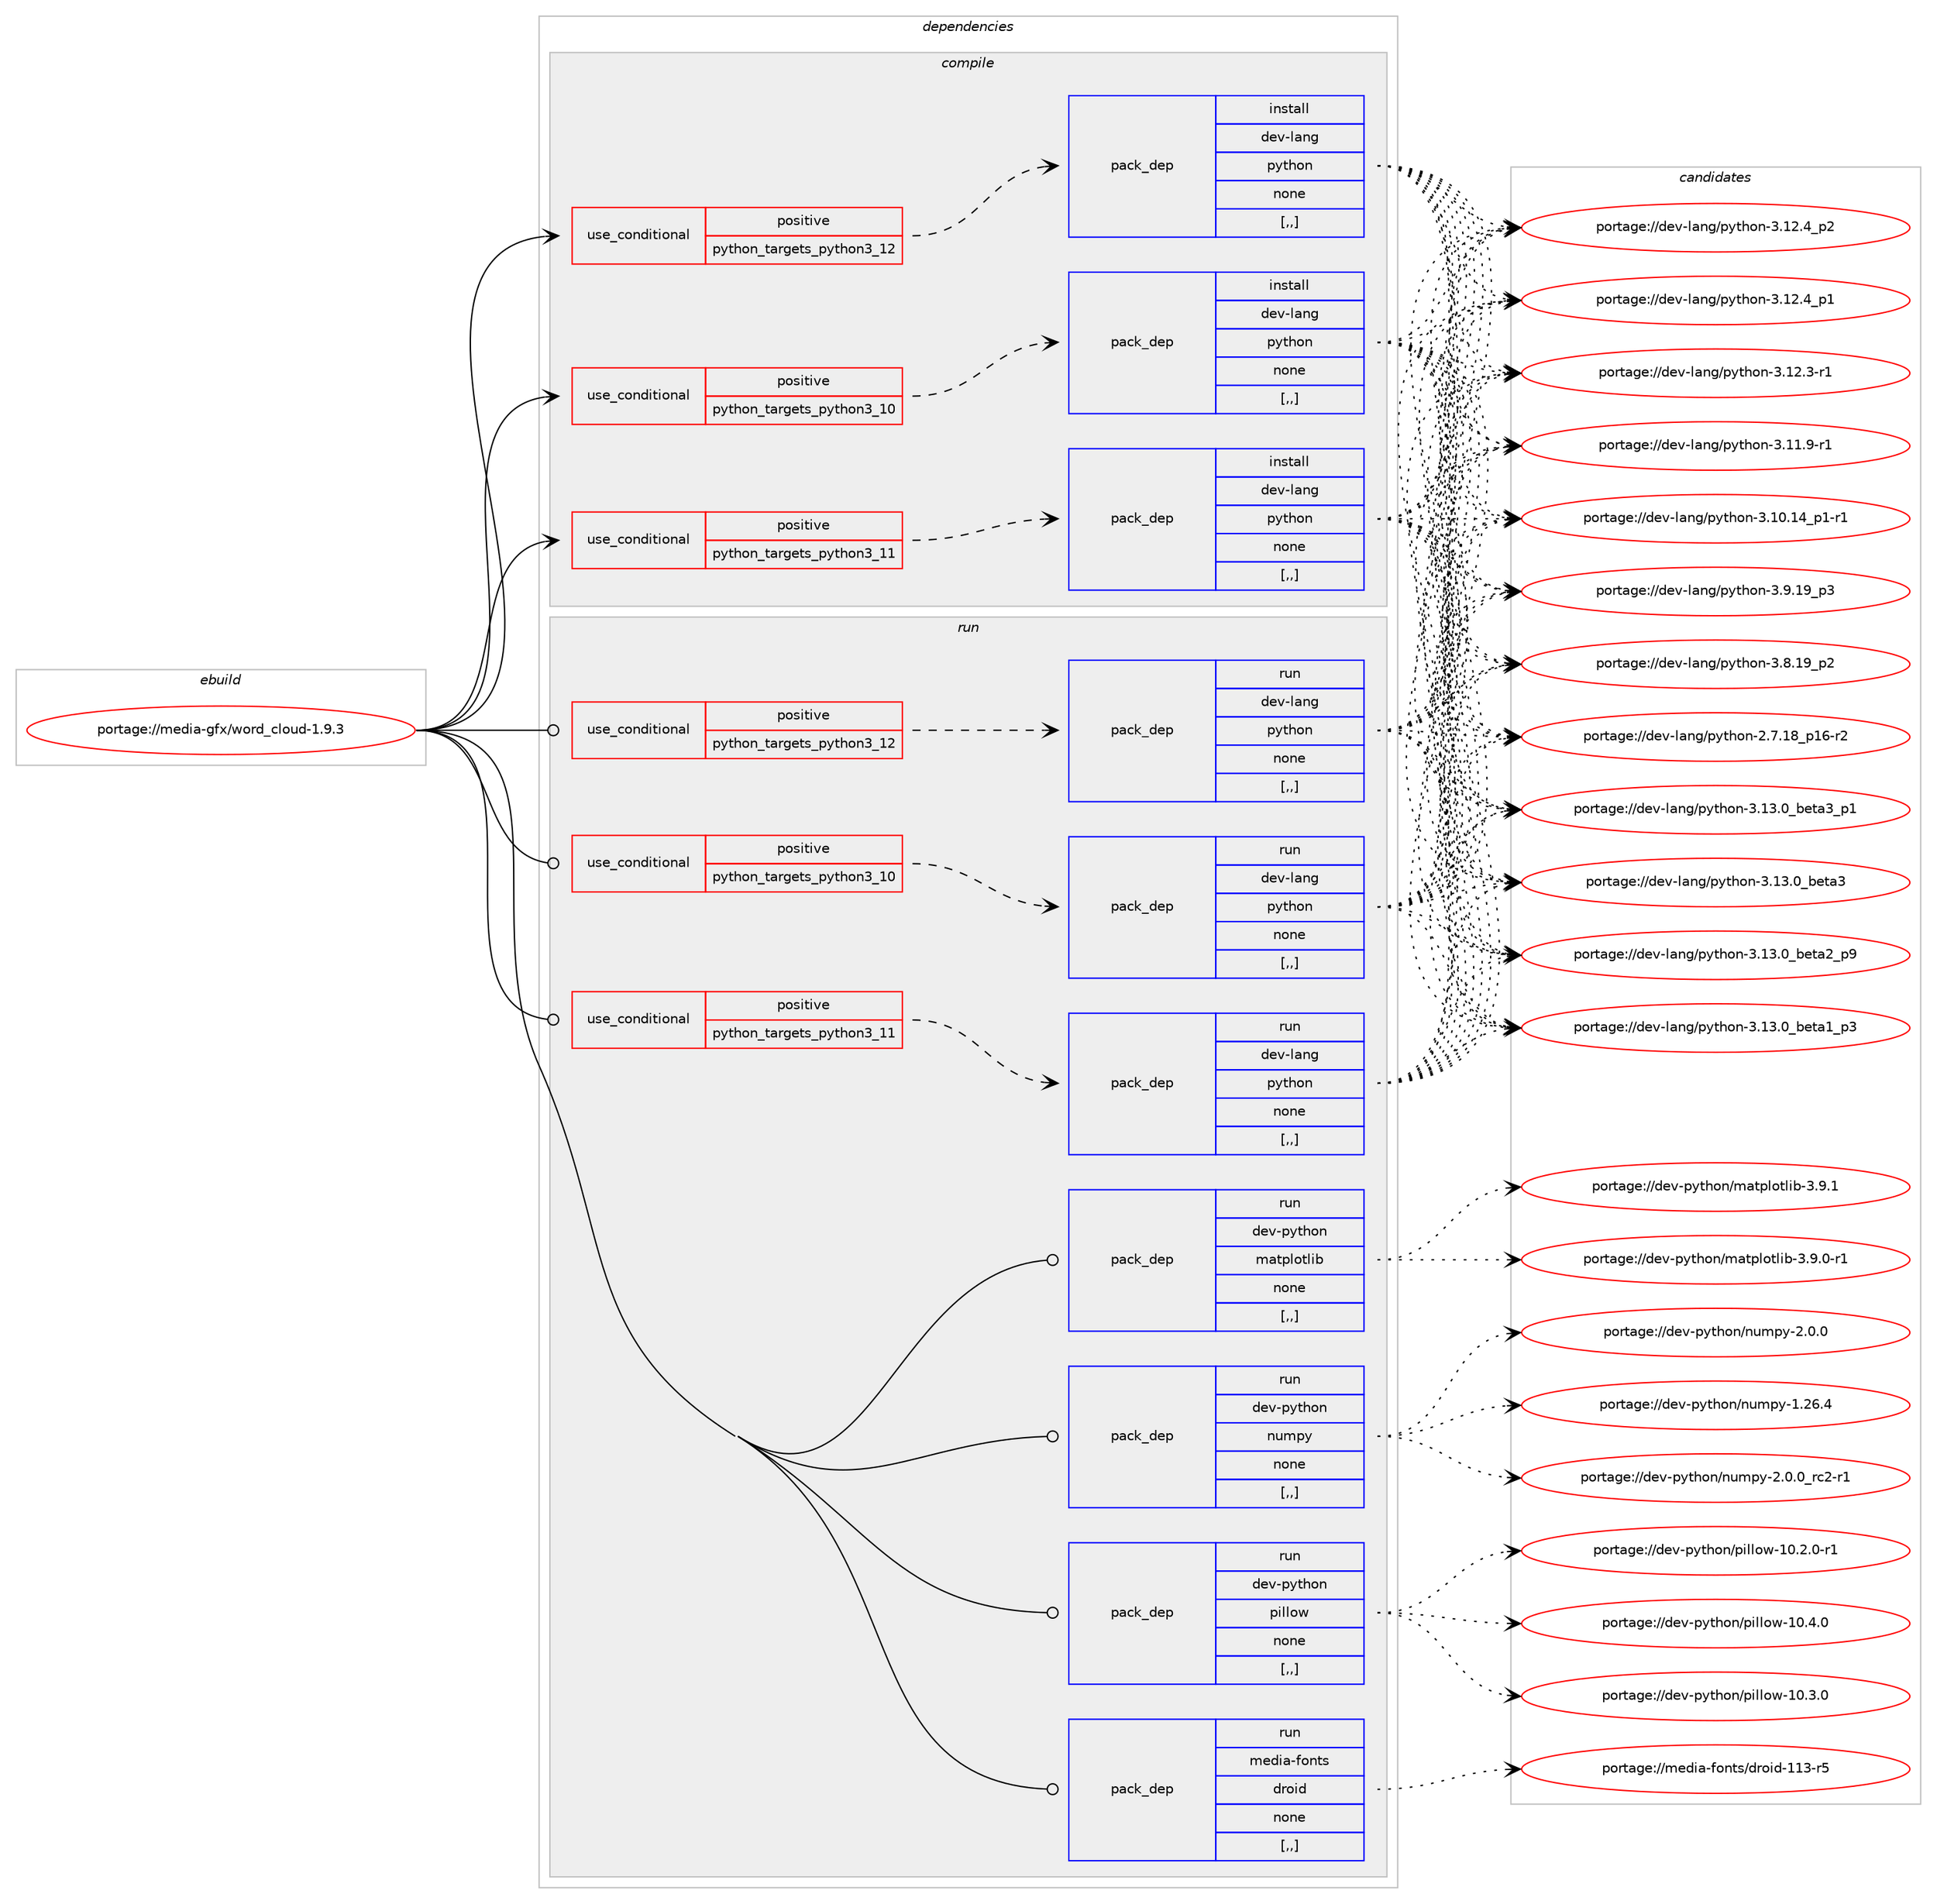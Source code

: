 digraph prolog {

# *************
# Graph options
# *************

newrank=true;
concentrate=true;
compound=true;
graph [rankdir=LR,fontname=Helvetica,fontsize=10,ranksep=1.5];#, ranksep=2.5, nodesep=0.2];
edge  [arrowhead=vee];
node  [fontname=Helvetica,fontsize=10];

# **********
# The ebuild
# **********

subgraph cluster_leftcol {
color=gray;
label=<<i>ebuild</i>>;
id [label="portage://media-gfx/word_cloud-1.9.3", color=red, width=4, href="../media-gfx/word_cloud-1.9.3.svg"];
}

# ****************
# The dependencies
# ****************

subgraph cluster_midcol {
color=gray;
label=<<i>dependencies</i>>;
subgraph cluster_compile {
fillcolor="#eeeeee";
style=filled;
label=<<i>compile</i>>;
subgraph cond73950 {
dependency294392 [label=<<TABLE BORDER="0" CELLBORDER="1" CELLSPACING="0" CELLPADDING="4"><TR><TD ROWSPAN="3" CELLPADDING="10">use_conditional</TD></TR><TR><TD>positive</TD></TR><TR><TD>python_targets_python3_10</TD></TR></TABLE>>, shape=none, color=red];
subgraph pack218063 {
dependency294393 [label=<<TABLE BORDER="0" CELLBORDER="1" CELLSPACING="0" CELLPADDING="4" WIDTH="220"><TR><TD ROWSPAN="6" CELLPADDING="30">pack_dep</TD></TR><TR><TD WIDTH="110">install</TD></TR><TR><TD>dev-lang</TD></TR><TR><TD>python</TD></TR><TR><TD>none</TD></TR><TR><TD>[,,]</TD></TR></TABLE>>, shape=none, color=blue];
}
dependency294392:e -> dependency294393:w [weight=20,style="dashed",arrowhead="vee"];
}
id:e -> dependency294392:w [weight=20,style="solid",arrowhead="vee"];
subgraph cond73951 {
dependency294394 [label=<<TABLE BORDER="0" CELLBORDER="1" CELLSPACING="0" CELLPADDING="4"><TR><TD ROWSPAN="3" CELLPADDING="10">use_conditional</TD></TR><TR><TD>positive</TD></TR><TR><TD>python_targets_python3_11</TD></TR></TABLE>>, shape=none, color=red];
subgraph pack218064 {
dependency294395 [label=<<TABLE BORDER="0" CELLBORDER="1" CELLSPACING="0" CELLPADDING="4" WIDTH="220"><TR><TD ROWSPAN="6" CELLPADDING="30">pack_dep</TD></TR><TR><TD WIDTH="110">install</TD></TR><TR><TD>dev-lang</TD></TR><TR><TD>python</TD></TR><TR><TD>none</TD></TR><TR><TD>[,,]</TD></TR></TABLE>>, shape=none, color=blue];
}
dependency294394:e -> dependency294395:w [weight=20,style="dashed",arrowhead="vee"];
}
id:e -> dependency294394:w [weight=20,style="solid",arrowhead="vee"];
subgraph cond73952 {
dependency294396 [label=<<TABLE BORDER="0" CELLBORDER="1" CELLSPACING="0" CELLPADDING="4"><TR><TD ROWSPAN="3" CELLPADDING="10">use_conditional</TD></TR><TR><TD>positive</TD></TR><TR><TD>python_targets_python3_12</TD></TR></TABLE>>, shape=none, color=red];
subgraph pack218065 {
dependency294397 [label=<<TABLE BORDER="0" CELLBORDER="1" CELLSPACING="0" CELLPADDING="4" WIDTH="220"><TR><TD ROWSPAN="6" CELLPADDING="30">pack_dep</TD></TR><TR><TD WIDTH="110">install</TD></TR><TR><TD>dev-lang</TD></TR><TR><TD>python</TD></TR><TR><TD>none</TD></TR><TR><TD>[,,]</TD></TR></TABLE>>, shape=none, color=blue];
}
dependency294396:e -> dependency294397:w [weight=20,style="dashed",arrowhead="vee"];
}
id:e -> dependency294396:w [weight=20,style="solid",arrowhead="vee"];
}
subgraph cluster_compileandrun {
fillcolor="#eeeeee";
style=filled;
label=<<i>compile and run</i>>;
}
subgraph cluster_run {
fillcolor="#eeeeee";
style=filled;
label=<<i>run</i>>;
subgraph cond73953 {
dependency294398 [label=<<TABLE BORDER="0" CELLBORDER="1" CELLSPACING="0" CELLPADDING="4"><TR><TD ROWSPAN="3" CELLPADDING="10">use_conditional</TD></TR><TR><TD>positive</TD></TR><TR><TD>python_targets_python3_10</TD></TR></TABLE>>, shape=none, color=red];
subgraph pack218066 {
dependency294399 [label=<<TABLE BORDER="0" CELLBORDER="1" CELLSPACING="0" CELLPADDING="4" WIDTH="220"><TR><TD ROWSPAN="6" CELLPADDING="30">pack_dep</TD></TR><TR><TD WIDTH="110">run</TD></TR><TR><TD>dev-lang</TD></TR><TR><TD>python</TD></TR><TR><TD>none</TD></TR><TR><TD>[,,]</TD></TR></TABLE>>, shape=none, color=blue];
}
dependency294398:e -> dependency294399:w [weight=20,style="dashed",arrowhead="vee"];
}
id:e -> dependency294398:w [weight=20,style="solid",arrowhead="odot"];
subgraph cond73954 {
dependency294400 [label=<<TABLE BORDER="0" CELLBORDER="1" CELLSPACING="0" CELLPADDING="4"><TR><TD ROWSPAN="3" CELLPADDING="10">use_conditional</TD></TR><TR><TD>positive</TD></TR><TR><TD>python_targets_python3_11</TD></TR></TABLE>>, shape=none, color=red];
subgraph pack218067 {
dependency294401 [label=<<TABLE BORDER="0" CELLBORDER="1" CELLSPACING="0" CELLPADDING="4" WIDTH="220"><TR><TD ROWSPAN="6" CELLPADDING="30">pack_dep</TD></TR><TR><TD WIDTH="110">run</TD></TR><TR><TD>dev-lang</TD></TR><TR><TD>python</TD></TR><TR><TD>none</TD></TR><TR><TD>[,,]</TD></TR></TABLE>>, shape=none, color=blue];
}
dependency294400:e -> dependency294401:w [weight=20,style="dashed",arrowhead="vee"];
}
id:e -> dependency294400:w [weight=20,style="solid",arrowhead="odot"];
subgraph cond73955 {
dependency294402 [label=<<TABLE BORDER="0" CELLBORDER="1" CELLSPACING="0" CELLPADDING="4"><TR><TD ROWSPAN="3" CELLPADDING="10">use_conditional</TD></TR><TR><TD>positive</TD></TR><TR><TD>python_targets_python3_12</TD></TR></TABLE>>, shape=none, color=red];
subgraph pack218068 {
dependency294403 [label=<<TABLE BORDER="0" CELLBORDER="1" CELLSPACING="0" CELLPADDING="4" WIDTH="220"><TR><TD ROWSPAN="6" CELLPADDING="30">pack_dep</TD></TR><TR><TD WIDTH="110">run</TD></TR><TR><TD>dev-lang</TD></TR><TR><TD>python</TD></TR><TR><TD>none</TD></TR><TR><TD>[,,]</TD></TR></TABLE>>, shape=none, color=blue];
}
dependency294402:e -> dependency294403:w [weight=20,style="dashed",arrowhead="vee"];
}
id:e -> dependency294402:w [weight=20,style="solid",arrowhead="odot"];
subgraph pack218069 {
dependency294404 [label=<<TABLE BORDER="0" CELLBORDER="1" CELLSPACING="0" CELLPADDING="4" WIDTH="220"><TR><TD ROWSPAN="6" CELLPADDING="30">pack_dep</TD></TR><TR><TD WIDTH="110">run</TD></TR><TR><TD>dev-python</TD></TR><TR><TD>matplotlib</TD></TR><TR><TD>none</TD></TR><TR><TD>[,,]</TD></TR></TABLE>>, shape=none, color=blue];
}
id:e -> dependency294404:w [weight=20,style="solid",arrowhead="odot"];
subgraph pack218070 {
dependency294405 [label=<<TABLE BORDER="0" CELLBORDER="1" CELLSPACING="0" CELLPADDING="4" WIDTH="220"><TR><TD ROWSPAN="6" CELLPADDING="30">pack_dep</TD></TR><TR><TD WIDTH="110">run</TD></TR><TR><TD>dev-python</TD></TR><TR><TD>numpy</TD></TR><TR><TD>none</TD></TR><TR><TD>[,,]</TD></TR></TABLE>>, shape=none, color=blue];
}
id:e -> dependency294405:w [weight=20,style="solid",arrowhead="odot"];
subgraph pack218071 {
dependency294406 [label=<<TABLE BORDER="0" CELLBORDER="1" CELLSPACING="0" CELLPADDING="4" WIDTH="220"><TR><TD ROWSPAN="6" CELLPADDING="30">pack_dep</TD></TR><TR><TD WIDTH="110">run</TD></TR><TR><TD>dev-python</TD></TR><TR><TD>pillow</TD></TR><TR><TD>none</TD></TR><TR><TD>[,,]</TD></TR></TABLE>>, shape=none, color=blue];
}
id:e -> dependency294406:w [weight=20,style="solid",arrowhead="odot"];
subgraph pack218072 {
dependency294407 [label=<<TABLE BORDER="0" CELLBORDER="1" CELLSPACING="0" CELLPADDING="4" WIDTH="220"><TR><TD ROWSPAN="6" CELLPADDING="30">pack_dep</TD></TR><TR><TD WIDTH="110">run</TD></TR><TR><TD>media-fonts</TD></TR><TR><TD>droid</TD></TR><TR><TD>none</TD></TR><TR><TD>[,,]</TD></TR></TABLE>>, shape=none, color=blue];
}
id:e -> dependency294407:w [weight=20,style="solid",arrowhead="odot"];
}
}

# **************
# The candidates
# **************

subgraph cluster_choices {
rank=same;
color=gray;
label=<<i>candidates</i>>;

subgraph choice218063 {
color=black;
nodesep=1;
choice10010111845108971101034711212111610411111045514649514648959810111697519511249 [label="portage://dev-lang/python-3.13.0_beta3_p1", color=red, width=4,href="../dev-lang/python-3.13.0_beta3_p1.svg"];
choice1001011184510897110103471121211161041111104551464951464895981011169751 [label="portage://dev-lang/python-3.13.0_beta3", color=red, width=4,href="../dev-lang/python-3.13.0_beta3.svg"];
choice10010111845108971101034711212111610411111045514649514648959810111697509511257 [label="portage://dev-lang/python-3.13.0_beta2_p9", color=red, width=4,href="../dev-lang/python-3.13.0_beta2_p9.svg"];
choice10010111845108971101034711212111610411111045514649514648959810111697499511251 [label="portage://dev-lang/python-3.13.0_beta1_p3", color=red, width=4,href="../dev-lang/python-3.13.0_beta1_p3.svg"];
choice100101118451089711010347112121116104111110455146495046529511250 [label="portage://dev-lang/python-3.12.4_p2", color=red, width=4,href="../dev-lang/python-3.12.4_p2.svg"];
choice100101118451089711010347112121116104111110455146495046529511249 [label="portage://dev-lang/python-3.12.4_p1", color=red, width=4,href="../dev-lang/python-3.12.4_p1.svg"];
choice100101118451089711010347112121116104111110455146495046514511449 [label="portage://dev-lang/python-3.12.3-r1", color=red, width=4,href="../dev-lang/python-3.12.3-r1.svg"];
choice100101118451089711010347112121116104111110455146494946574511449 [label="portage://dev-lang/python-3.11.9-r1", color=red, width=4,href="../dev-lang/python-3.11.9-r1.svg"];
choice100101118451089711010347112121116104111110455146494846495295112494511449 [label="portage://dev-lang/python-3.10.14_p1-r1", color=red, width=4,href="../dev-lang/python-3.10.14_p1-r1.svg"];
choice100101118451089711010347112121116104111110455146574649579511251 [label="portage://dev-lang/python-3.9.19_p3", color=red, width=4,href="../dev-lang/python-3.9.19_p3.svg"];
choice100101118451089711010347112121116104111110455146564649579511250 [label="portage://dev-lang/python-3.8.19_p2", color=red, width=4,href="../dev-lang/python-3.8.19_p2.svg"];
choice100101118451089711010347112121116104111110455046554649569511249544511450 [label="portage://dev-lang/python-2.7.18_p16-r2", color=red, width=4,href="../dev-lang/python-2.7.18_p16-r2.svg"];
dependency294393:e -> choice10010111845108971101034711212111610411111045514649514648959810111697519511249:w [style=dotted,weight="100"];
dependency294393:e -> choice1001011184510897110103471121211161041111104551464951464895981011169751:w [style=dotted,weight="100"];
dependency294393:e -> choice10010111845108971101034711212111610411111045514649514648959810111697509511257:w [style=dotted,weight="100"];
dependency294393:e -> choice10010111845108971101034711212111610411111045514649514648959810111697499511251:w [style=dotted,weight="100"];
dependency294393:e -> choice100101118451089711010347112121116104111110455146495046529511250:w [style=dotted,weight="100"];
dependency294393:e -> choice100101118451089711010347112121116104111110455146495046529511249:w [style=dotted,weight="100"];
dependency294393:e -> choice100101118451089711010347112121116104111110455146495046514511449:w [style=dotted,weight="100"];
dependency294393:e -> choice100101118451089711010347112121116104111110455146494946574511449:w [style=dotted,weight="100"];
dependency294393:e -> choice100101118451089711010347112121116104111110455146494846495295112494511449:w [style=dotted,weight="100"];
dependency294393:e -> choice100101118451089711010347112121116104111110455146574649579511251:w [style=dotted,weight="100"];
dependency294393:e -> choice100101118451089711010347112121116104111110455146564649579511250:w [style=dotted,weight="100"];
dependency294393:e -> choice100101118451089711010347112121116104111110455046554649569511249544511450:w [style=dotted,weight="100"];
}
subgraph choice218064 {
color=black;
nodesep=1;
choice10010111845108971101034711212111610411111045514649514648959810111697519511249 [label="portage://dev-lang/python-3.13.0_beta3_p1", color=red, width=4,href="../dev-lang/python-3.13.0_beta3_p1.svg"];
choice1001011184510897110103471121211161041111104551464951464895981011169751 [label="portage://dev-lang/python-3.13.0_beta3", color=red, width=4,href="../dev-lang/python-3.13.0_beta3.svg"];
choice10010111845108971101034711212111610411111045514649514648959810111697509511257 [label="portage://dev-lang/python-3.13.0_beta2_p9", color=red, width=4,href="../dev-lang/python-3.13.0_beta2_p9.svg"];
choice10010111845108971101034711212111610411111045514649514648959810111697499511251 [label="portage://dev-lang/python-3.13.0_beta1_p3", color=red, width=4,href="../dev-lang/python-3.13.0_beta1_p3.svg"];
choice100101118451089711010347112121116104111110455146495046529511250 [label="portage://dev-lang/python-3.12.4_p2", color=red, width=4,href="../dev-lang/python-3.12.4_p2.svg"];
choice100101118451089711010347112121116104111110455146495046529511249 [label="portage://dev-lang/python-3.12.4_p1", color=red, width=4,href="../dev-lang/python-3.12.4_p1.svg"];
choice100101118451089711010347112121116104111110455146495046514511449 [label="portage://dev-lang/python-3.12.3-r1", color=red, width=4,href="../dev-lang/python-3.12.3-r1.svg"];
choice100101118451089711010347112121116104111110455146494946574511449 [label="portage://dev-lang/python-3.11.9-r1", color=red, width=4,href="../dev-lang/python-3.11.9-r1.svg"];
choice100101118451089711010347112121116104111110455146494846495295112494511449 [label="portage://dev-lang/python-3.10.14_p1-r1", color=red, width=4,href="../dev-lang/python-3.10.14_p1-r1.svg"];
choice100101118451089711010347112121116104111110455146574649579511251 [label="portage://dev-lang/python-3.9.19_p3", color=red, width=4,href="../dev-lang/python-3.9.19_p3.svg"];
choice100101118451089711010347112121116104111110455146564649579511250 [label="portage://dev-lang/python-3.8.19_p2", color=red, width=4,href="../dev-lang/python-3.8.19_p2.svg"];
choice100101118451089711010347112121116104111110455046554649569511249544511450 [label="portage://dev-lang/python-2.7.18_p16-r2", color=red, width=4,href="../dev-lang/python-2.7.18_p16-r2.svg"];
dependency294395:e -> choice10010111845108971101034711212111610411111045514649514648959810111697519511249:w [style=dotted,weight="100"];
dependency294395:e -> choice1001011184510897110103471121211161041111104551464951464895981011169751:w [style=dotted,weight="100"];
dependency294395:e -> choice10010111845108971101034711212111610411111045514649514648959810111697509511257:w [style=dotted,weight="100"];
dependency294395:e -> choice10010111845108971101034711212111610411111045514649514648959810111697499511251:w [style=dotted,weight="100"];
dependency294395:e -> choice100101118451089711010347112121116104111110455146495046529511250:w [style=dotted,weight="100"];
dependency294395:e -> choice100101118451089711010347112121116104111110455146495046529511249:w [style=dotted,weight="100"];
dependency294395:e -> choice100101118451089711010347112121116104111110455146495046514511449:w [style=dotted,weight="100"];
dependency294395:e -> choice100101118451089711010347112121116104111110455146494946574511449:w [style=dotted,weight="100"];
dependency294395:e -> choice100101118451089711010347112121116104111110455146494846495295112494511449:w [style=dotted,weight="100"];
dependency294395:e -> choice100101118451089711010347112121116104111110455146574649579511251:w [style=dotted,weight="100"];
dependency294395:e -> choice100101118451089711010347112121116104111110455146564649579511250:w [style=dotted,weight="100"];
dependency294395:e -> choice100101118451089711010347112121116104111110455046554649569511249544511450:w [style=dotted,weight="100"];
}
subgraph choice218065 {
color=black;
nodesep=1;
choice10010111845108971101034711212111610411111045514649514648959810111697519511249 [label="portage://dev-lang/python-3.13.0_beta3_p1", color=red, width=4,href="../dev-lang/python-3.13.0_beta3_p1.svg"];
choice1001011184510897110103471121211161041111104551464951464895981011169751 [label="portage://dev-lang/python-3.13.0_beta3", color=red, width=4,href="../dev-lang/python-3.13.0_beta3.svg"];
choice10010111845108971101034711212111610411111045514649514648959810111697509511257 [label="portage://dev-lang/python-3.13.0_beta2_p9", color=red, width=4,href="../dev-lang/python-3.13.0_beta2_p9.svg"];
choice10010111845108971101034711212111610411111045514649514648959810111697499511251 [label="portage://dev-lang/python-3.13.0_beta1_p3", color=red, width=4,href="../dev-lang/python-3.13.0_beta1_p3.svg"];
choice100101118451089711010347112121116104111110455146495046529511250 [label="portage://dev-lang/python-3.12.4_p2", color=red, width=4,href="../dev-lang/python-3.12.4_p2.svg"];
choice100101118451089711010347112121116104111110455146495046529511249 [label="portage://dev-lang/python-3.12.4_p1", color=red, width=4,href="../dev-lang/python-3.12.4_p1.svg"];
choice100101118451089711010347112121116104111110455146495046514511449 [label="portage://dev-lang/python-3.12.3-r1", color=red, width=4,href="../dev-lang/python-3.12.3-r1.svg"];
choice100101118451089711010347112121116104111110455146494946574511449 [label="portage://dev-lang/python-3.11.9-r1", color=red, width=4,href="../dev-lang/python-3.11.9-r1.svg"];
choice100101118451089711010347112121116104111110455146494846495295112494511449 [label="portage://dev-lang/python-3.10.14_p1-r1", color=red, width=4,href="../dev-lang/python-3.10.14_p1-r1.svg"];
choice100101118451089711010347112121116104111110455146574649579511251 [label="portage://dev-lang/python-3.9.19_p3", color=red, width=4,href="../dev-lang/python-3.9.19_p3.svg"];
choice100101118451089711010347112121116104111110455146564649579511250 [label="portage://dev-lang/python-3.8.19_p2", color=red, width=4,href="../dev-lang/python-3.8.19_p2.svg"];
choice100101118451089711010347112121116104111110455046554649569511249544511450 [label="portage://dev-lang/python-2.7.18_p16-r2", color=red, width=4,href="../dev-lang/python-2.7.18_p16-r2.svg"];
dependency294397:e -> choice10010111845108971101034711212111610411111045514649514648959810111697519511249:w [style=dotted,weight="100"];
dependency294397:e -> choice1001011184510897110103471121211161041111104551464951464895981011169751:w [style=dotted,weight="100"];
dependency294397:e -> choice10010111845108971101034711212111610411111045514649514648959810111697509511257:w [style=dotted,weight="100"];
dependency294397:e -> choice10010111845108971101034711212111610411111045514649514648959810111697499511251:w [style=dotted,weight="100"];
dependency294397:e -> choice100101118451089711010347112121116104111110455146495046529511250:w [style=dotted,weight="100"];
dependency294397:e -> choice100101118451089711010347112121116104111110455146495046529511249:w [style=dotted,weight="100"];
dependency294397:e -> choice100101118451089711010347112121116104111110455146495046514511449:w [style=dotted,weight="100"];
dependency294397:e -> choice100101118451089711010347112121116104111110455146494946574511449:w [style=dotted,weight="100"];
dependency294397:e -> choice100101118451089711010347112121116104111110455146494846495295112494511449:w [style=dotted,weight="100"];
dependency294397:e -> choice100101118451089711010347112121116104111110455146574649579511251:w [style=dotted,weight="100"];
dependency294397:e -> choice100101118451089711010347112121116104111110455146564649579511250:w [style=dotted,weight="100"];
dependency294397:e -> choice100101118451089711010347112121116104111110455046554649569511249544511450:w [style=dotted,weight="100"];
}
subgraph choice218066 {
color=black;
nodesep=1;
choice10010111845108971101034711212111610411111045514649514648959810111697519511249 [label="portage://dev-lang/python-3.13.0_beta3_p1", color=red, width=4,href="../dev-lang/python-3.13.0_beta3_p1.svg"];
choice1001011184510897110103471121211161041111104551464951464895981011169751 [label="portage://dev-lang/python-3.13.0_beta3", color=red, width=4,href="../dev-lang/python-3.13.0_beta3.svg"];
choice10010111845108971101034711212111610411111045514649514648959810111697509511257 [label="portage://dev-lang/python-3.13.0_beta2_p9", color=red, width=4,href="../dev-lang/python-3.13.0_beta2_p9.svg"];
choice10010111845108971101034711212111610411111045514649514648959810111697499511251 [label="portage://dev-lang/python-3.13.0_beta1_p3", color=red, width=4,href="../dev-lang/python-3.13.0_beta1_p3.svg"];
choice100101118451089711010347112121116104111110455146495046529511250 [label="portage://dev-lang/python-3.12.4_p2", color=red, width=4,href="../dev-lang/python-3.12.4_p2.svg"];
choice100101118451089711010347112121116104111110455146495046529511249 [label="portage://dev-lang/python-3.12.4_p1", color=red, width=4,href="../dev-lang/python-3.12.4_p1.svg"];
choice100101118451089711010347112121116104111110455146495046514511449 [label="portage://dev-lang/python-3.12.3-r1", color=red, width=4,href="../dev-lang/python-3.12.3-r1.svg"];
choice100101118451089711010347112121116104111110455146494946574511449 [label="portage://dev-lang/python-3.11.9-r1", color=red, width=4,href="../dev-lang/python-3.11.9-r1.svg"];
choice100101118451089711010347112121116104111110455146494846495295112494511449 [label="portage://dev-lang/python-3.10.14_p1-r1", color=red, width=4,href="../dev-lang/python-3.10.14_p1-r1.svg"];
choice100101118451089711010347112121116104111110455146574649579511251 [label="portage://dev-lang/python-3.9.19_p3", color=red, width=4,href="../dev-lang/python-3.9.19_p3.svg"];
choice100101118451089711010347112121116104111110455146564649579511250 [label="portage://dev-lang/python-3.8.19_p2", color=red, width=4,href="../dev-lang/python-3.8.19_p2.svg"];
choice100101118451089711010347112121116104111110455046554649569511249544511450 [label="portage://dev-lang/python-2.7.18_p16-r2", color=red, width=4,href="../dev-lang/python-2.7.18_p16-r2.svg"];
dependency294399:e -> choice10010111845108971101034711212111610411111045514649514648959810111697519511249:w [style=dotted,weight="100"];
dependency294399:e -> choice1001011184510897110103471121211161041111104551464951464895981011169751:w [style=dotted,weight="100"];
dependency294399:e -> choice10010111845108971101034711212111610411111045514649514648959810111697509511257:w [style=dotted,weight="100"];
dependency294399:e -> choice10010111845108971101034711212111610411111045514649514648959810111697499511251:w [style=dotted,weight="100"];
dependency294399:e -> choice100101118451089711010347112121116104111110455146495046529511250:w [style=dotted,weight="100"];
dependency294399:e -> choice100101118451089711010347112121116104111110455146495046529511249:w [style=dotted,weight="100"];
dependency294399:e -> choice100101118451089711010347112121116104111110455146495046514511449:w [style=dotted,weight="100"];
dependency294399:e -> choice100101118451089711010347112121116104111110455146494946574511449:w [style=dotted,weight="100"];
dependency294399:e -> choice100101118451089711010347112121116104111110455146494846495295112494511449:w [style=dotted,weight="100"];
dependency294399:e -> choice100101118451089711010347112121116104111110455146574649579511251:w [style=dotted,weight="100"];
dependency294399:e -> choice100101118451089711010347112121116104111110455146564649579511250:w [style=dotted,weight="100"];
dependency294399:e -> choice100101118451089711010347112121116104111110455046554649569511249544511450:w [style=dotted,weight="100"];
}
subgraph choice218067 {
color=black;
nodesep=1;
choice10010111845108971101034711212111610411111045514649514648959810111697519511249 [label="portage://dev-lang/python-3.13.0_beta3_p1", color=red, width=4,href="../dev-lang/python-3.13.0_beta3_p1.svg"];
choice1001011184510897110103471121211161041111104551464951464895981011169751 [label="portage://dev-lang/python-3.13.0_beta3", color=red, width=4,href="../dev-lang/python-3.13.0_beta3.svg"];
choice10010111845108971101034711212111610411111045514649514648959810111697509511257 [label="portage://dev-lang/python-3.13.0_beta2_p9", color=red, width=4,href="../dev-lang/python-3.13.0_beta2_p9.svg"];
choice10010111845108971101034711212111610411111045514649514648959810111697499511251 [label="portage://dev-lang/python-3.13.0_beta1_p3", color=red, width=4,href="../dev-lang/python-3.13.0_beta1_p3.svg"];
choice100101118451089711010347112121116104111110455146495046529511250 [label="portage://dev-lang/python-3.12.4_p2", color=red, width=4,href="../dev-lang/python-3.12.4_p2.svg"];
choice100101118451089711010347112121116104111110455146495046529511249 [label="portage://dev-lang/python-3.12.4_p1", color=red, width=4,href="../dev-lang/python-3.12.4_p1.svg"];
choice100101118451089711010347112121116104111110455146495046514511449 [label="portage://dev-lang/python-3.12.3-r1", color=red, width=4,href="../dev-lang/python-3.12.3-r1.svg"];
choice100101118451089711010347112121116104111110455146494946574511449 [label="portage://dev-lang/python-3.11.9-r1", color=red, width=4,href="../dev-lang/python-3.11.9-r1.svg"];
choice100101118451089711010347112121116104111110455146494846495295112494511449 [label="portage://dev-lang/python-3.10.14_p1-r1", color=red, width=4,href="../dev-lang/python-3.10.14_p1-r1.svg"];
choice100101118451089711010347112121116104111110455146574649579511251 [label="portage://dev-lang/python-3.9.19_p3", color=red, width=4,href="../dev-lang/python-3.9.19_p3.svg"];
choice100101118451089711010347112121116104111110455146564649579511250 [label="portage://dev-lang/python-3.8.19_p2", color=red, width=4,href="../dev-lang/python-3.8.19_p2.svg"];
choice100101118451089711010347112121116104111110455046554649569511249544511450 [label="portage://dev-lang/python-2.7.18_p16-r2", color=red, width=4,href="../dev-lang/python-2.7.18_p16-r2.svg"];
dependency294401:e -> choice10010111845108971101034711212111610411111045514649514648959810111697519511249:w [style=dotted,weight="100"];
dependency294401:e -> choice1001011184510897110103471121211161041111104551464951464895981011169751:w [style=dotted,weight="100"];
dependency294401:e -> choice10010111845108971101034711212111610411111045514649514648959810111697509511257:w [style=dotted,weight="100"];
dependency294401:e -> choice10010111845108971101034711212111610411111045514649514648959810111697499511251:w [style=dotted,weight="100"];
dependency294401:e -> choice100101118451089711010347112121116104111110455146495046529511250:w [style=dotted,weight="100"];
dependency294401:e -> choice100101118451089711010347112121116104111110455146495046529511249:w [style=dotted,weight="100"];
dependency294401:e -> choice100101118451089711010347112121116104111110455146495046514511449:w [style=dotted,weight="100"];
dependency294401:e -> choice100101118451089711010347112121116104111110455146494946574511449:w [style=dotted,weight="100"];
dependency294401:e -> choice100101118451089711010347112121116104111110455146494846495295112494511449:w [style=dotted,weight="100"];
dependency294401:e -> choice100101118451089711010347112121116104111110455146574649579511251:w [style=dotted,weight="100"];
dependency294401:e -> choice100101118451089711010347112121116104111110455146564649579511250:w [style=dotted,weight="100"];
dependency294401:e -> choice100101118451089711010347112121116104111110455046554649569511249544511450:w [style=dotted,weight="100"];
}
subgraph choice218068 {
color=black;
nodesep=1;
choice10010111845108971101034711212111610411111045514649514648959810111697519511249 [label="portage://dev-lang/python-3.13.0_beta3_p1", color=red, width=4,href="../dev-lang/python-3.13.0_beta3_p1.svg"];
choice1001011184510897110103471121211161041111104551464951464895981011169751 [label="portage://dev-lang/python-3.13.0_beta3", color=red, width=4,href="../dev-lang/python-3.13.0_beta3.svg"];
choice10010111845108971101034711212111610411111045514649514648959810111697509511257 [label="portage://dev-lang/python-3.13.0_beta2_p9", color=red, width=4,href="../dev-lang/python-3.13.0_beta2_p9.svg"];
choice10010111845108971101034711212111610411111045514649514648959810111697499511251 [label="portage://dev-lang/python-3.13.0_beta1_p3", color=red, width=4,href="../dev-lang/python-3.13.0_beta1_p3.svg"];
choice100101118451089711010347112121116104111110455146495046529511250 [label="portage://dev-lang/python-3.12.4_p2", color=red, width=4,href="../dev-lang/python-3.12.4_p2.svg"];
choice100101118451089711010347112121116104111110455146495046529511249 [label="portage://dev-lang/python-3.12.4_p1", color=red, width=4,href="../dev-lang/python-3.12.4_p1.svg"];
choice100101118451089711010347112121116104111110455146495046514511449 [label="portage://dev-lang/python-3.12.3-r1", color=red, width=4,href="../dev-lang/python-3.12.3-r1.svg"];
choice100101118451089711010347112121116104111110455146494946574511449 [label="portage://dev-lang/python-3.11.9-r1", color=red, width=4,href="../dev-lang/python-3.11.9-r1.svg"];
choice100101118451089711010347112121116104111110455146494846495295112494511449 [label="portage://dev-lang/python-3.10.14_p1-r1", color=red, width=4,href="../dev-lang/python-3.10.14_p1-r1.svg"];
choice100101118451089711010347112121116104111110455146574649579511251 [label="portage://dev-lang/python-3.9.19_p3", color=red, width=4,href="../dev-lang/python-3.9.19_p3.svg"];
choice100101118451089711010347112121116104111110455146564649579511250 [label="portage://dev-lang/python-3.8.19_p2", color=red, width=4,href="../dev-lang/python-3.8.19_p2.svg"];
choice100101118451089711010347112121116104111110455046554649569511249544511450 [label="portage://dev-lang/python-2.7.18_p16-r2", color=red, width=4,href="../dev-lang/python-2.7.18_p16-r2.svg"];
dependency294403:e -> choice10010111845108971101034711212111610411111045514649514648959810111697519511249:w [style=dotted,weight="100"];
dependency294403:e -> choice1001011184510897110103471121211161041111104551464951464895981011169751:w [style=dotted,weight="100"];
dependency294403:e -> choice10010111845108971101034711212111610411111045514649514648959810111697509511257:w [style=dotted,weight="100"];
dependency294403:e -> choice10010111845108971101034711212111610411111045514649514648959810111697499511251:w [style=dotted,weight="100"];
dependency294403:e -> choice100101118451089711010347112121116104111110455146495046529511250:w [style=dotted,weight="100"];
dependency294403:e -> choice100101118451089711010347112121116104111110455146495046529511249:w [style=dotted,weight="100"];
dependency294403:e -> choice100101118451089711010347112121116104111110455146495046514511449:w [style=dotted,weight="100"];
dependency294403:e -> choice100101118451089711010347112121116104111110455146494946574511449:w [style=dotted,weight="100"];
dependency294403:e -> choice100101118451089711010347112121116104111110455146494846495295112494511449:w [style=dotted,weight="100"];
dependency294403:e -> choice100101118451089711010347112121116104111110455146574649579511251:w [style=dotted,weight="100"];
dependency294403:e -> choice100101118451089711010347112121116104111110455146564649579511250:w [style=dotted,weight="100"];
dependency294403:e -> choice100101118451089711010347112121116104111110455046554649569511249544511450:w [style=dotted,weight="100"];
}
subgraph choice218069 {
color=black;
nodesep=1;
choice10010111845112121116104111110471099711611210811111610810598455146574649 [label="portage://dev-python/matplotlib-3.9.1", color=red, width=4,href="../dev-python/matplotlib-3.9.1.svg"];
choice100101118451121211161041111104710997116112108111116108105984551465746484511449 [label="portage://dev-python/matplotlib-3.9.0-r1", color=red, width=4,href="../dev-python/matplotlib-3.9.0-r1.svg"];
dependency294404:e -> choice10010111845112121116104111110471099711611210811111610810598455146574649:w [style=dotted,weight="100"];
dependency294404:e -> choice100101118451121211161041111104710997116112108111116108105984551465746484511449:w [style=dotted,weight="100"];
}
subgraph choice218070 {
color=black;
nodesep=1;
choice10010111845112121116104111110471101171091121214550464846489511499504511449 [label="portage://dev-python/numpy-2.0.0_rc2-r1", color=red, width=4,href="../dev-python/numpy-2.0.0_rc2-r1.svg"];
choice1001011184511212111610411111047110117109112121455046484648 [label="portage://dev-python/numpy-2.0.0", color=red, width=4,href="../dev-python/numpy-2.0.0.svg"];
choice100101118451121211161041111104711011710911212145494650544652 [label="portage://dev-python/numpy-1.26.4", color=red, width=4,href="../dev-python/numpy-1.26.4.svg"];
dependency294405:e -> choice10010111845112121116104111110471101171091121214550464846489511499504511449:w [style=dotted,weight="100"];
dependency294405:e -> choice1001011184511212111610411111047110117109112121455046484648:w [style=dotted,weight="100"];
dependency294405:e -> choice100101118451121211161041111104711011710911212145494650544652:w [style=dotted,weight="100"];
}
subgraph choice218071 {
color=black;
nodesep=1;
choice100101118451121211161041111104711210510810811111945494846524648 [label="portage://dev-python/pillow-10.4.0", color=red, width=4,href="../dev-python/pillow-10.4.0.svg"];
choice100101118451121211161041111104711210510810811111945494846514648 [label="portage://dev-python/pillow-10.3.0", color=red, width=4,href="../dev-python/pillow-10.3.0.svg"];
choice1001011184511212111610411111047112105108108111119454948465046484511449 [label="portage://dev-python/pillow-10.2.0-r1", color=red, width=4,href="../dev-python/pillow-10.2.0-r1.svg"];
dependency294406:e -> choice100101118451121211161041111104711210510810811111945494846524648:w [style=dotted,weight="100"];
dependency294406:e -> choice100101118451121211161041111104711210510810811111945494846514648:w [style=dotted,weight="100"];
dependency294406:e -> choice1001011184511212111610411111047112105108108111119454948465046484511449:w [style=dotted,weight="100"];
}
subgraph choice218072 {
color=black;
nodesep=1;
choice109101100105974510211111011611547100114111105100454949514511453 [label="portage://media-fonts/droid-113-r5", color=red, width=4,href="../media-fonts/droid-113-r5.svg"];
dependency294407:e -> choice109101100105974510211111011611547100114111105100454949514511453:w [style=dotted,weight="100"];
}
}

}
